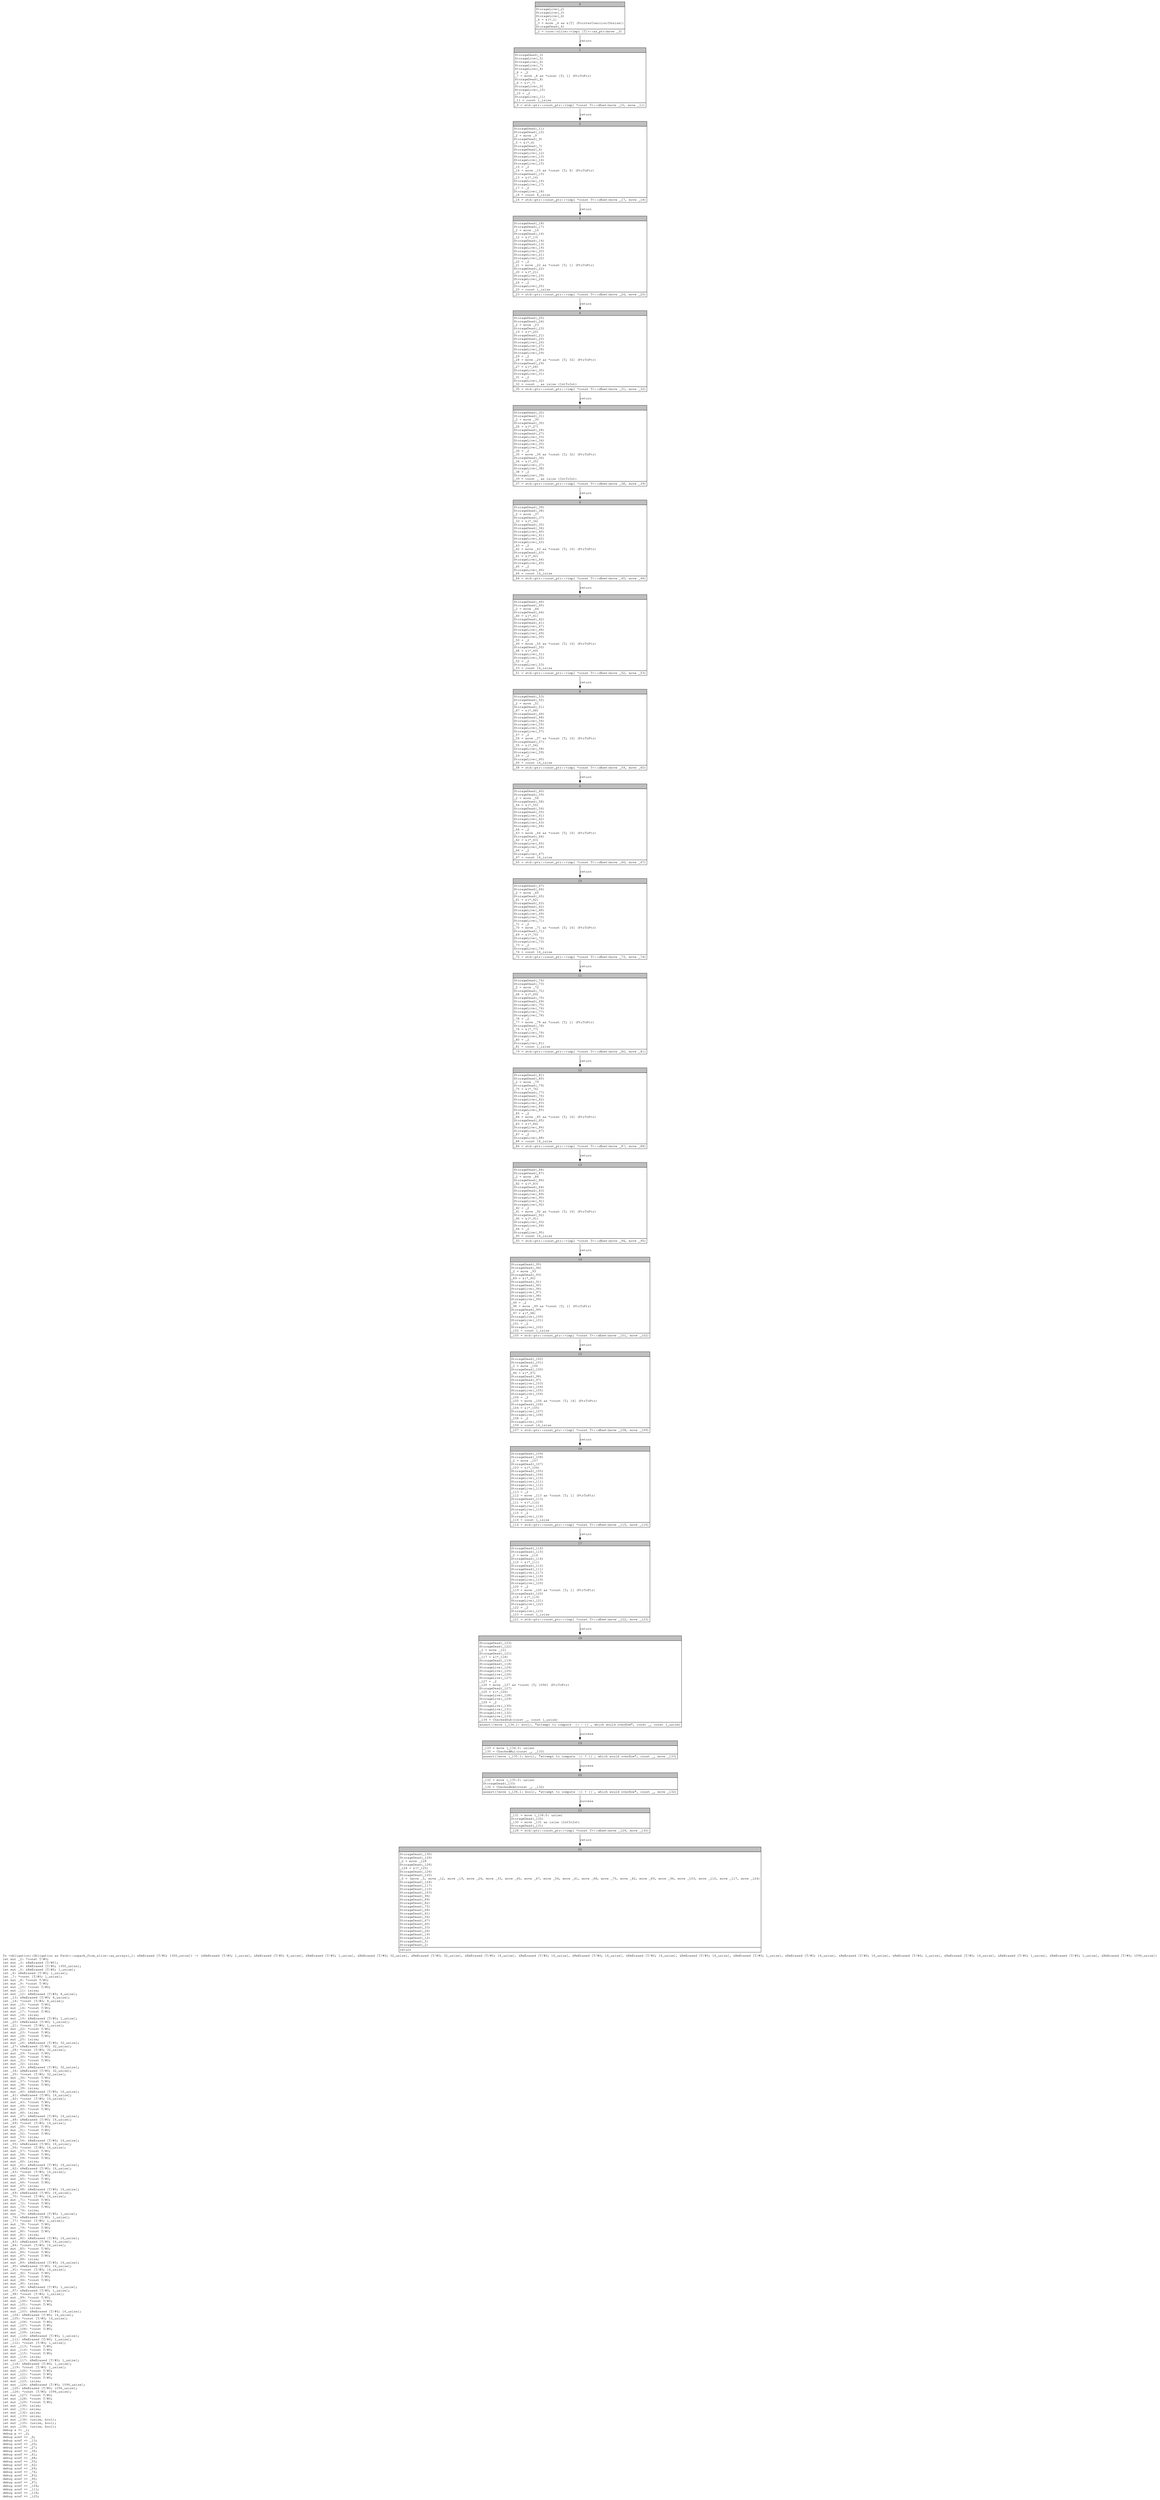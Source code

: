 digraph Mir_0_2111 {
    graph [fontname="Courier, monospace"];
    node [fontname="Courier, monospace"];
    edge [fontname="Courier, monospace"];
    label=<fn &lt;obligation::Obligation as Pack&gt;::unpack_from_slice::as_arrays(_1: &amp;ReErased [T/#0; 1300_usize]) -&gt; (&amp;ReErased [T/#0; 1_usize], &amp;ReErased [T/#0; 8_usize], &amp;ReErased [T/#0; 1_usize], &amp;ReErased [T/#0; 32_usize], &amp;ReErased [T/#0; 32_usize], &amp;ReErased [T/#0; 16_usize], &amp;ReErased [T/#0; 16_usize], &amp;ReErased [T/#0; 16_usize], &amp;ReErased [T/#0; 16_usize], &amp;ReErased [T/#0; 16_usize], &amp;ReErased [T/#0; 1_usize], &amp;ReErased [T/#0; 16_usize], &amp;ReErased [T/#0; 16_usize], &amp;ReErased [T/#0; 1_usize], &amp;ReErased [T/#0; 14_usize], &amp;ReErased [T/#0; 1_usize], &amp;ReErased [T/#0; 1_usize], &amp;ReErased [T/#0; 1096_usize])<br align="left"/>let mut _2: *const T/#0;<br align="left"/>let mut _3: &amp;ReErased [T/#0];<br align="left"/>let mut _4: &amp;ReErased [T/#0; 1300_usize];<br align="left"/>let mut _5: &amp;ReErased [T/#0; 1_usize];<br align="left"/>let _6: &amp;ReErased [T/#0; 1_usize];<br align="left"/>let _7: *const [T/#0; 1_usize];<br align="left"/>let mut _8: *const T/#0;<br align="left"/>let mut _9: *const T/#0;<br align="left"/>let mut _10: *const T/#0;<br align="left"/>let mut _11: isize;<br align="left"/>let mut _12: &amp;ReErased [T/#0; 8_usize];<br align="left"/>let _13: &amp;ReErased [T/#0; 8_usize];<br align="left"/>let _14: *const [T/#0; 8_usize];<br align="left"/>let mut _15: *const T/#0;<br align="left"/>let mut _16: *const T/#0;<br align="left"/>let mut _17: *const T/#0;<br align="left"/>let mut _18: isize;<br align="left"/>let mut _19: &amp;ReErased [T/#0; 1_usize];<br align="left"/>let _20: &amp;ReErased [T/#0; 1_usize];<br align="left"/>let _21: *const [T/#0; 1_usize];<br align="left"/>let mut _22: *const T/#0;<br align="left"/>let mut _23: *const T/#0;<br align="left"/>let mut _24: *const T/#0;<br align="left"/>let mut _25: isize;<br align="left"/>let mut _26: &amp;ReErased [T/#0; 32_usize];<br align="left"/>let _27: &amp;ReErased [T/#0; 32_usize];<br align="left"/>let _28: *const [T/#0; 32_usize];<br align="left"/>let mut _29: *const T/#0;<br align="left"/>let mut _30: *const T/#0;<br align="left"/>let mut _31: *const T/#0;<br align="left"/>let mut _32: isize;<br align="left"/>let mut _33: &amp;ReErased [T/#0; 32_usize];<br align="left"/>let _34: &amp;ReErased [T/#0; 32_usize];<br align="left"/>let _35: *const [T/#0; 32_usize];<br align="left"/>let mut _36: *const T/#0;<br align="left"/>let mut _37: *const T/#0;<br align="left"/>let mut _38: *const T/#0;<br align="left"/>let mut _39: isize;<br align="left"/>let mut _40: &amp;ReErased [T/#0; 16_usize];<br align="left"/>let _41: &amp;ReErased [T/#0; 16_usize];<br align="left"/>let _42: *const [T/#0; 16_usize];<br align="left"/>let mut _43: *const T/#0;<br align="left"/>let mut _44: *const T/#0;<br align="left"/>let mut _45: *const T/#0;<br align="left"/>let mut _46: isize;<br align="left"/>let mut _47: &amp;ReErased [T/#0; 16_usize];<br align="left"/>let _48: &amp;ReErased [T/#0; 16_usize];<br align="left"/>let _49: *const [T/#0; 16_usize];<br align="left"/>let mut _50: *const T/#0;<br align="left"/>let mut _51: *const T/#0;<br align="left"/>let mut _52: *const T/#0;<br align="left"/>let mut _53: isize;<br align="left"/>let mut _54: &amp;ReErased [T/#0; 16_usize];<br align="left"/>let _55: &amp;ReErased [T/#0; 16_usize];<br align="left"/>let _56: *const [T/#0; 16_usize];<br align="left"/>let mut _57: *const T/#0;<br align="left"/>let mut _58: *const T/#0;<br align="left"/>let mut _59: *const T/#0;<br align="left"/>let mut _60: isize;<br align="left"/>let mut _61: &amp;ReErased [T/#0; 16_usize];<br align="left"/>let _62: &amp;ReErased [T/#0; 16_usize];<br align="left"/>let _63: *const [T/#0; 16_usize];<br align="left"/>let mut _64: *const T/#0;<br align="left"/>let mut _65: *const T/#0;<br align="left"/>let mut _66: *const T/#0;<br align="left"/>let mut _67: isize;<br align="left"/>let mut _68: &amp;ReErased [T/#0; 16_usize];<br align="left"/>let _69: &amp;ReErased [T/#0; 16_usize];<br align="left"/>let _70: *const [T/#0; 16_usize];<br align="left"/>let mut _71: *const T/#0;<br align="left"/>let mut _72: *const T/#0;<br align="left"/>let mut _73: *const T/#0;<br align="left"/>let mut _74: isize;<br align="left"/>let mut _75: &amp;ReErased [T/#0; 1_usize];<br align="left"/>let _76: &amp;ReErased [T/#0; 1_usize];<br align="left"/>let _77: *const [T/#0; 1_usize];<br align="left"/>let mut _78: *const T/#0;<br align="left"/>let mut _79: *const T/#0;<br align="left"/>let mut _80: *const T/#0;<br align="left"/>let mut _81: isize;<br align="left"/>let mut _82: &amp;ReErased [T/#0; 16_usize];<br align="left"/>let _83: &amp;ReErased [T/#0; 16_usize];<br align="left"/>let _84: *const [T/#0; 16_usize];<br align="left"/>let mut _85: *const T/#0;<br align="left"/>let mut _86: *const T/#0;<br align="left"/>let mut _87: *const T/#0;<br align="left"/>let mut _88: isize;<br align="left"/>let mut _89: &amp;ReErased [T/#0; 16_usize];<br align="left"/>let _90: &amp;ReErased [T/#0; 16_usize];<br align="left"/>let _91: *const [T/#0; 16_usize];<br align="left"/>let mut _92: *const T/#0;<br align="left"/>let mut _93: *const T/#0;<br align="left"/>let mut _94: *const T/#0;<br align="left"/>let mut _95: isize;<br align="left"/>let mut _96: &amp;ReErased [T/#0; 1_usize];<br align="left"/>let _97: &amp;ReErased [T/#0; 1_usize];<br align="left"/>let _98: *const [T/#0; 1_usize];<br align="left"/>let mut _99: *const T/#0;<br align="left"/>let mut _100: *const T/#0;<br align="left"/>let mut _101: *const T/#0;<br align="left"/>let mut _102: isize;<br align="left"/>let mut _103: &amp;ReErased [T/#0; 14_usize];<br align="left"/>let _104: &amp;ReErased [T/#0; 14_usize];<br align="left"/>let _105: *const [T/#0; 14_usize];<br align="left"/>let mut _106: *const T/#0;<br align="left"/>let mut _107: *const T/#0;<br align="left"/>let mut _108: *const T/#0;<br align="left"/>let mut _109: isize;<br align="left"/>let mut _110: &amp;ReErased [T/#0; 1_usize];<br align="left"/>let _111: &amp;ReErased [T/#0; 1_usize];<br align="left"/>let _112: *const [T/#0; 1_usize];<br align="left"/>let mut _113: *const T/#0;<br align="left"/>let mut _114: *const T/#0;<br align="left"/>let mut _115: *const T/#0;<br align="left"/>let mut _116: isize;<br align="left"/>let mut _117: &amp;ReErased [T/#0; 1_usize];<br align="left"/>let _118: &amp;ReErased [T/#0; 1_usize];<br align="left"/>let _119: *const [T/#0; 1_usize];<br align="left"/>let mut _120: *const T/#0;<br align="left"/>let mut _121: *const T/#0;<br align="left"/>let mut _122: *const T/#0;<br align="left"/>let mut _123: isize;<br align="left"/>let mut _124: &amp;ReErased [T/#0; 1096_usize];<br align="left"/>let _125: &amp;ReErased [T/#0; 1096_usize];<br align="left"/>let _126: *const [T/#0; 1096_usize];<br align="left"/>let mut _127: *const T/#0;<br align="left"/>let mut _128: *const T/#0;<br align="left"/>let mut _129: *const T/#0;<br align="left"/>let mut _130: isize;<br align="left"/>let mut _131: usize;<br align="left"/>let mut _132: usize;<br align="left"/>let mut _133: usize;<br align="left"/>let mut _134: (usize, bool);<br align="left"/>let mut _135: (usize, bool);<br align="left"/>let mut _136: (usize, bool);<br align="left"/>debug a =&gt; _1;<br align="left"/>debug p =&gt; _2;<br align="left"/>debug aref =&gt; _6;<br align="left"/>debug aref =&gt; _13;<br align="left"/>debug aref =&gt; _20;<br align="left"/>debug aref =&gt; _27;<br align="left"/>debug aref =&gt; _34;<br align="left"/>debug aref =&gt; _41;<br align="left"/>debug aref =&gt; _48;<br align="left"/>debug aref =&gt; _55;<br align="left"/>debug aref =&gt; _62;<br align="left"/>debug aref =&gt; _69;<br align="left"/>debug aref =&gt; _76;<br align="left"/>debug aref =&gt; _83;<br align="left"/>debug aref =&gt; _90;<br align="left"/>debug aref =&gt; _97;<br align="left"/>debug aref =&gt; _104;<br align="left"/>debug aref =&gt; _111;<br align="left"/>debug aref =&gt; _118;<br align="left"/>debug aref =&gt; _125;<br align="left"/>>;
    bb0__0_2111 [shape="none", label=<<table border="0" cellborder="1" cellspacing="0"><tr><td bgcolor="gray" align="center" colspan="1">0</td></tr><tr><td align="left" balign="left">StorageLive(_2)<br/>StorageLive(_3)<br/>StorageLive(_4)<br/>_4 = &amp;(*_1)<br/>_3 = move _4 as &amp;[T] (PointerCoercion(Unsize))<br/>StorageDead(_4)<br/></td></tr><tr><td align="left">_2 = core::slice::&lt;impl [T]&gt;::as_ptr(move _3)</td></tr></table>>];
    bb1__0_2111 [shape="none", label=<<table border="0" cellborder="1" cellspacing="0"><tr><td bgcolor="gray" align="center" colspan="1">1</td></tr><tr><td align="left" balign="left">StorageDead(_3)<br/>StorageLive(_5)<br/>StorageLive(_6)<br/>StorageLive(_7)<br/>StorageLive(_8)<br/>_8 = _2<br/>_7 = move _8 as *const [T; 1] (PtrToPtr)<br/>StorageDead(_8)<br/>_6 = &amp;(*_7)<br/>StorageLive(_9)<br/>StorageLive(_10)<br/>_10 = _2<br/>StorageLive(_11)<br/>_11 = const 1_isize<br/></td></tr><tr><td align="left">_9 = std::ptr::const_ptr::&lt;impl *const T&gt;::offset(move _10, move _11)</td></tr></table>>];
    bb2__0_2111 [shape="none", label=<<table border="0" cellborder="1" cellspacing="0"><tr><td bgcolor="gray" align="center" colspan="1">2</td></tr><tr><td align="left" balign="left">StorageDead(_11)<br/>StorageDead(_10)<br/>_2 = move _9<br/>StorageDead(_9)<br/>_5 = &amp;(*_6)<br/>StorageDead(_7)<br/>StorageDead(_6)<br/>StorageLive(_12)<br/>StorageLive(_13)<br/>StorageLive(_14)<br/>StorageLive(_15)<br/>_15 = _2<br/>_14 = move _15 as *const [T; 8] (PtrToPtr)<br/>StorageDead(_15)<br/>_13 = &amp;(*_14)<br/>StorageLive(_16)<br/>StorageLive(_17)<br/>_17 = _2<br/>StorageLive(_18)<br/>_18 = const 8_isize<br/></td></tr><tr><td align="left">_16 = std::ptr::const_ptr::&lt;impl *const T&gt;::offset(move _17, move _18)</td></tr></table>>];
    bb3__0_2111 [shape="none", label=<<table border="0" cellborder="1" cellspacing="0"><tr><td bgcolor="gray" align="center" colspan="1">3</td></tr><tr><td align="left" balign="left">StorageDead(_18)<br/>StorageDead(_17)<br/>_2 = move _16<br/>StorageDead(_16)<br/>_12 = &amp;(*_13)<br/>StorageDead(_14)<br/>StorageDead(_13)<br/>StorageLive(_19)<br/>StorageLive(_20)<br/>StorageLive(_21)<br/>StorageLive(_22)<br/>_22 = _2<br/>_21 = move _22 as *const [T; 1] (PtrToPtr)<br/>StorageDead(_22)<br/>_20 = &amp;(*_21)<br/>StorageLive(_23)<br/>StorageLive(_24)<br/>_24 = _2<br/>StorageLive(_25)<br/>_25 = const 1_isize<br/></td></tr><tr><td align="left">_23 = std::ptr::const_ptr::&lt;impl *const T&gt;::offset(move _24, move _25)</td></tr></table>>];
    bb4__0_2111 [shape="none", label=<<table border="0" cellborder="1" cellspacing="0"><tr><td bgcolor="gray" align="center" colspan="1">4</td></tr><tr><td align="left" balign="left">StorageDead(_25)<br/>StorageDead(_24)<br/>_2 = move _23<br/>StorageDead(_23)<br/>_19 = &amp;(*_20)<br/>StorageDead(_21)<br/>StorageDead(_20)<br/>StorageLive(_26)<br/>StorageLive(_27)<br/>StorageLive(_28)<br/>StorageLive(_29)<br/>_29 = _2<br/>_28 = move _29 as *const [T; 32] (PtrToPtr)<br/>StorageDead(_29)<br/>_27 = &amp;(*_28)<br/>StorageLive(_30)<br/>StorageLive(_31)<br/>_31 = _2<br/>StorageLive(_32)<br/>_32 = const _ as isize (IntToInt)<br/></td></tr><tr><td align="left">_30 = std::ptr::const_ptr::&lt;impl *const T&gt;::offset(move _31, move _32)</td></tr></table>>];
    bb5__0_2111 [shape="none", label=<<table border="0" cellborder="1" cellspacing="0"><tr><td bgcolor="gray" align="center" colspan="1">5</td></tr><tr><td align="left" balign="left">StorageDead(_32)<br/>StorageDead(_31)<br/>_2 = move _30<br/>StorageDead(_30)<br/>_26 = &amp;(*_27)<br/>StorageDead(_28)<br/>StorageDead(_27)<br/>StorageLive(_33)<br/>StorageLive(_34)<br/>StorageLive(_35)<br/>StorageLive(_36)<br/>_36 = _2<br/>_35 = move _36 as *const [T; 32] (PtrToPtr)<br/>StorageDead(_36)<br/>_34 = &amp;(*_35)<br/>StorageLive(_37)<br/>StorageLive(_38)<br/>_38 = _2<br/>StorageLive(_39)<br/>_39 = const _ as isize (IntToInt)<br/></td></tr><tr><td align="left">_37 = std::ptr::const_ptr::&lt;impl *const T&gt;::offset(move _38, move _39)</td></tr></table>>];
    bb6__0_2111 [shape="none", label=<<table border="0" cellborder="1" cellspacing="0"><tr><td bgcolor="gray" align="center" colspan="1">6</td></tr><tr><td align="left" balign="left">StorageDead(_39)<br/>StorageDead(_38)<br/>_2 = move _37<br/>StorageDead(_37)<br/>_33 = &amp;(*_34)<br/>StorageDead(_35)<br/>StorageDead(_34)<br/>StorageLive(_40)<br/>StorageLive(_41)<br/>StorageLive(_42)<br/>StorageLive(_43)<br/>_43 = _2<br/>_42 = move _43 as *const [T; 16] (PtrToPtr)<br/>StorageDead(_43)<br/>_41 = &amp;(*_42)<br/>StorageLive(_44)<br/>StorageLive(_45)<br/>_45 = _2<br/>StorageLive(_46)<br/>_46 = const 16_isize<br/></td></tr><tr><td align="left">_44 = std::ptr::const_ptr::&lt;impl *const T&gt;::offset(move _45, move _46)</td></tr></table>>];
    bb7__0_2111 [shape="none", label=<<table border="0" cellborder="1" cellspacing="0"><tr><td bgcolor="gray" align="center" colspan="1">7</td></tr><tr><td align="left" balign="left">StorageDead(_46)<br/>StorageDead(_45)<br/>_2 = move _44<br/>StorageDead(_44)<br/>_40 = &amp;(*_41)<br/>StorageDead(_42)<br/>StorageDead(_41)<br/>StorageLive(_47)<br/>StorageLive(_48)<br/>StorageLive(_49)<br/>StorageLive(_50)<br/>_50 = _2<br/>_49 = move _50 as *const [T; 16] (PtrToPtr)<br/>StorageDead(_50)<br/>_48 = &amp;(*_49)<br/>StorageLive(_51)<br/>StorageLive(_52)<br/>_52 = _2<br/>StorageLive(_53)<br/>_53 = const 16_isize<br/></td></tr><tr><td align="left">_51 = std::ptr::const_ptr::&lt;impl *const T&gt;::offset(move _52, move _53)</td></tr></table>>];
    bb8__0_2111 [shape="none", label=<<table border="0" cellborder="1" cellspacing="0"><tr><td bgcolor="gray" align="center" colspan="1">8</td></tr><tr><td align="left" balign="left">StorageDead(_53)<br/>StorageDead(_52)<br/>_2 = move _51<br/>StorageDead(_51)<br/>_47 = &amp;(*_48)<br/>StorageDead(_49)<br/>StorageDead(_48)<br/>StorageLive(_54)<br/>StorageLive(_55)<br/>StorageLive(_56)<br/>StorageLive(_57)<br/>_57 = _2<br/>_56 = move _57 as *const [T; 16] (PtrToPtr)<br/>StorageDead(_57)<br/>_55 = &amp;(*_56)<br/>StorageLive(_58)<br/>StorageLive(_59)<br/>_59 = _2<br/>StorageLive(_60)<br/>_60 = const 16_isize<br/></td></tr><tr><td align="left">_58 = std::ptr::const_ptr::&lt;impl *const T&gt;::offset(move _59, move _60)</td></tr></table>>];
    bb9__0_2111 [shape="none", label=<<table border="0" cellborder="1" cellspacing="0"><tr><td bgcolor="gray" align="center" colspan="1">9</td></tr><tr><td align="left" balign="left">StorageDead(_60)<br/>StorageDead(_59)<br/>_2 = move _58<br/>StorageDead(_58)<br/>_54 = &amp;(*_55)<br/>StorageDead(_56)<br/>StorageDead(_55)<br/>StorageLive(_61)<br/>StorageLive(_62)<br/>StorageLive(_63)<br/>StorageLive(_64)<br/>_64 = _2<br/>_63 = move _64 as *const [T; 16] (PtrToPtr)<br/>StorageDead(_64)<br/>_62 = &amp;(*_63)<br/>StorageLive(_65)<br/>StorageLive(_66)<br/>_66 = _2<br/>StorageLive(_67)<br/>_67 = const 16_isize<br/></td></tr><tr><td align="left">_65 = std::ptr::const_ptr::&lt;impl *const T&gt;::offset(move _66, move _67)</td></tr></table>>];
    bb10__0_2111 [shape="none", label=<<table border="0" cellborder="1" cellspacing="0"><tr><td bgcolor="gray" align="center" colspan="1">10</td></tr><tr><td align="left" balign="left">StorageDead(_67)<br/>StorageDead(_66)<br/>_2 = move _65<br/>StorageDead(_65)<br/>_61 = &amp;(*_62)<br/>StorageDead(_63)<br/>StorageDead(_62)<br/>StorageLive(_68)<br/>StorageLive(_69)<br/>StorageLive(_70)<br/>StorageLive(_71)<br/>_71 = _2<br/>_70 = move _71 as *const [T; 16] (PtrToPtr)<br/>StorageDead(_71)<br/>_69 = &amp;(*_70)<br/>StorageLive(_72)<br/>StorageLive(_73)<br/>_73 = _2<br/>StorageLive(_74)<br/>_74 = const 16_isize<br/></td></tr><tr><td align="left">_72 = std::ptr::const_ptr::&lt;impl *const T&gt;::offset(move _73, move _74)</td></tr></table>>];
    bb11__0_2111 [shape="none", label=<<table border="0" cellborder="1" cellspacing="0"><tr><td bgcolor="gray" align="center" colspan="1">11</td></tr><tr><td align="left" balign="left">StorageDead(_74)<br/>StorageDead(_73)<br/>_2 = move _72<br/>StorageDead(_72)<br/>_68 = &amp;(*_69)<br/>StorageDead(_70)<br/>StorageDead(_69)<br/>StorageLive(_75)<br/>StorageLive(_76)<br/>StorageLive(_77)<br/>StorageLive(_78)<br/>_78 = _2<br/>_77 = move _78 as *const [T; 1] (PtrToPtr)<br/>StorageDead(_78)<br/>_76 = &amp;(*_77)<br/>StorageLive(_79)<br/>StorageLive(_80)<br/>_80 = _2<br/>StorageLive(_81)<br/>_81 = const 1_isize<br/></td></tr><tr><td align="left">_79 = std::ptr::const_ptr::&lt;impl *const T&gt;::offset(move _80, move _81)</td></tr></table>>];
    bb12__0_2111 [shape="none", label=<<table border="0" cellborder="1" cellspacing="0"><tr><td bgcolor="gray" align="center" colspan="1">12</td></tr><tr><td align="left" balign="left">StorageDead(_81)<br/>StorageDead(_80)<br/>_2 = move _79<br/>StorageDead(_79)<br/>_75 = &amp;(*_76)<br/>StorageDead(_77)<br/>StorageDead(_76)<br/>StorageLive(_82)<br/>StorageLive(_83)<br/>StorageLive(_84)<br/>StorageLive(_85)<br/>_85 = _2<br/>_84 = move _85 as *const [T; 16] (PtrToPtr)<br/>StorageDead(_85)<br/>_83 = &amp;(*_84)<br/>StorageLive(_86)<br/>StorageLive(_87)<br/>_87 = _2<br/>StorageLive(_88)<br/>_88 = const 16_isize<br/></td></tr><tr><td align="left">_86 = std::ptr::const_ptr::&lt;impl *const T&gt;::offset(move _87, move _88)</td></tr></table>>];
    bb13__0_2111 [shape="none", label=<<table border="0" cellborder="1" cellspacing="0"><tr><td bgcolor="gray" align="center" colspan="1">13</td></tr><tr><td align="left" balign="left">StorageDead(_88)<br/>StorageDead(_87)<br/>_2 = move _86<br/>StorageDead(_86)<br/>_82 = &amp;(*_83)<br/>StorageDead(_84)<br/>StorageDead(_83)<br/>StorageLive(_89)<br/>StorageLive(_90)<br/>StorageLive(_91)<br/>StorageLive(_92)<br/>_92 = _2<br/>_91 = move _92 as *const [T; 16] (PtrToPtr)<br/>StorageDead(_92)<br/>_90 = &amp;(*_91)<br/>StorageLive(_93)<br/>StorageLive(_94)<br/>_94 = _2<br/>StorageLive(_95)<br/>_95 = const 16_isize<br/></td></tr><tr><td align="left">_93 = std::ptr::const_ptr::&lt;impl *const T&gt;::offset(move _94, move _95)</td></tr></table>>];
    bb14__0_2111 [shape="none", label=<<table border="0" cellborder="1" cellspacing="0"><tr><td bgcolor="gray" align="center" colspan="1">14</td></tr><tr><td align="left" balign="left">StorageDead(_95)<br/>StorageDead(_94)<br/>_2 = move _93<br/>StorageDead(_93)<br/>_89 = &amp;(*_90)<br/>StorageDead(_91)<br/>StorageDead(_90)<br/>StorageLive(_96)<br/>StorageLive(_97)<br/>StorageLive(_98)<br/>StorageLive(_99)<br/>_99 = _2<br/>_98 = move _99 as *const [T; 1] (PtrToPtr)<br/>StorageDead(_99)<br/>_97 = &amp;(*_98)<br/>StorageLive(_100)<br/>StorageLive(_101)<br/>_101 = _2<br/>StorageLive(_102)<br/>_102 = const 1_isize<br/></td></tr><tr><td align="left">_100 = std::ptr::const_ptr::&lt;impl *const T&gt;::offset(move _101, move _102)</td></tr></table>>];
    bb15__0_2111 [shape="none", label=<<table border="0" cellborder="1" cellspacing="0"><tr><td bgcolor="gray" align="center" colspan="1">15</td></tr><tr><td align="left" balign="left">StorageDead(_102)<br/>StorageDead(_101)<br/>_2 = move _100<br/>StorageDead(_100)<br/>_96 = &amp;(*_97)<br/>StorageDead(_98)<br/>StorageDead(_97)<br/>StorageLive(_103)<br/>StorageLive(_104)<br/>StorageLive(_105)<br/>StorageLive(_106)<br/>_106 = _2<br/>_105 = move _106 as *const [T; 14] (PtrToPtr)<br/>StorageDead(_106)<br/>_104 = &amp;(*_105)<br/>StorageLive(_107)<br/>StorageLive(_108)<br/>_108 = _2<br/>StorageLive(_109)<br/>_109 = const 14_isize<br/></td></tr><tr><td align="left">_107 = std::ptr::const_ptr::&lt;impl *const T&gt;::offset(move _108, move _109)</td></tr></table>>];
    bb16__0_2111 [shape="none", label=<<table border="0" cellborder="1" cellspacing="0"><tr><td bgcolor="gray" align="center" colspan="1">16</td></tr><tr><td align="left" balign="left">StorageDead(_109)<br/>StorageDead(_108)<br/>_2 = move _107<br/>StorageDead(_107)<br/>_103 = &amp;(*_104)<br/>StorageDead(_105)<br/>StorageDead(_104)<br/>StorageLive(_110)<br/>StorageLive(_111)<br/>StorageLive(_112)<br/>StorageLive(_113)<br/>_113 = _2<br/>_112 = move _113 as *const [T; 1] (PtrToPtr)<br/>StorageDead(_113)<br/>_111 = &amp;(*_112)<br/>StorageLive(_114)<br/>StorageLive(_115)<br/>_115 = _2<br/>StorageLive(_116)<br/>_116 = const 1_isize<br/></td></tr><tr><td align="left">_114 = std::ptr::const_ptr::&lt;impl *const T&gt;::offset(move _115, move _116)</td></tr></table>>];
    bb17__0_2111 [shape="none", label=<<table border="0" cellborder="1" cellspacing="0"><tr><td bgcolor="gray" align="center" colspan="1">17</td></tr><tr><td align="left" balign="left">StorageDead(_116)<br/>StorageDead(_115)<br/>_2 = move _114<br/>StorageDead(_114)<br/>_110 = &amp;(*_111)<br/>StorageDead(_112)<br/>StorageDead(_111)<br/>StorageLive(_117)<br/>StorageLive(_118)<br/>StorageLive(_119)<br/>StorageLive(_120)<br/>_120 = _2<br/>_119 = move _120 as *const [T; 1] (PtrToPtr)<br/>StorageDead(_120)<br/>_118 = &amp;(*_119)<br/>StorageLive(_121)<br/>StorageLive(_122)<br/>_122 = _2<br/>StorageLive(_123)<br/>_123 = const 1_isize<br/></td></tr><tr><td align="left">_121 = std::ptr::const_ptr::&lt;impl *const T&gt;::offset(move _122, move _123)</td></tr></table>>];
    bb18__0_2111 [shape="none", label=<<table border="0" cellborder="1" cellspacing="0"><tr><td bgcolor="gray" align="center" colspan="1">18</td></tr><tr><td align="left" balign="left">StorageDead(_123)<br/>StorageDead(_122)<br/>_2 = move _121<br/>StorageDead(_121)<br/>_117 = &amp;(*_118)<br/>StorageDead(_119)<br/>StorageDead(_118)<br/>StorageLive(_124)<br/>StorageLive(_125)<br/>StorageLive(_126)<br/>StorageLive(_127)<br/>_127 = _2<br/>_126 = move _127 as *const [T; 1096] (PtrToPtr)<br/>StorageDead(_127)<br/>_125 = &amp;(*_126)<br/>StorageLive(_128)<br/>StorageLive(_129)<br/>_129 = _2<br/>StorageLive(_130)<br/>StorageLive(_131)<br/>StorageLive(_132)<br/>StorageLive(_133)<br/>_134 = CheckedSub(const _, const 1_usize)<br/></td></tr><tr><td align="left">assert(!move (_134.1: bool), &quot;attempt to compute `{} - {}`, which would overflow&quot;, const _, const 1_usize)</td></tr></table>>];
    bb19__0_2111 [shape="none", label=<<table border="0" cellborder="1" cellspacing="0"><tr><td bgcolor="gray" align="center" colspan="1">19</td></tr><tr><td align="left" balign="left">_133 = move (_134.0: usize)<br/>_135 = CheckedMul(const _, _133)<br/></td></tr><tr><td align="left">assert(!move (_135.1: bool), &quot;attempt to compute `{} * {}`, which would overflow&quot;, const _, move _133)</td></tr></table>>];
    bb20__0_2111 [shape="none", label=<<table border="0" cellborder="1" cellspacing="0"><tr><td bgcolor="gray" align="center" colspan="1">20</td></tr><tr><td align="left" balign="left">_132 = move (_135.0: usize)<br/>StorageDead(_133)<br/>_136 = CheckedAdd(const _, _132)<br/></td></tr><tr><td align="left">assert(!move (_136.1: bool), &quot;attempt to compute `{} + {}`, which would overflow&quot;, const _, move _132)</td></tr></table>>];
    bb21__0_2111 [shape="none", label=<<table border="0" cellborder="1" cellspacing="0"><tr><td bgcolor="gray" align="center" colspan="1">21</td></tr><tr><td align="left" balign="left">_131 = move (_136.0: usize)<br/>StorageDead(_132)<br/>_130 = move _131 as isize (IntToInt)<br/>StorageDead(_131)<br/></td></tr><tr><td align="left">_128 = std::ptr::const_ptr::&lt;impl *const T&gt;::offset(move _129, move _130)</td></tr></table>>];
    bb22__0_2111 [shape="none", label=<<table border="0" cellborder="1" cellspacing="0"><tr><td bgcolor="gray" align="center" colspan="1">22</td></tr><tr><td align="left" balign="left">StorageDead(_130)<br/>StorageDead(_129)<br/>_2 = move _128<br/>StorageDead(_128)<br/>_124 = &amp;(*_125)<br/>StorageDead(_126)<br/>StorageDead(_125)<br/>_0 = (move _5, move _12, move _19, move _26, move _33, move _40, move _47, move _54, move _61, move _68, move _75, move _82, move _89, move _96, move _103, move _110, move _117, move _124)<br/>StorageDead(_124)<br/>StorageDead(_117)<br/>StorageDead(_110)<br/>StorageDead(_103)<br/>StorageDead(_96)<br/>StorageDead(_89)<br/>StorageDead(_82)<br/>StorageDead(_75)<br/>StorageDead(_68)<br/>StorageDead(_61)<br/>StorageDead(_54)<br/>StorageDead(_47)<br/>StorageDead(_40)<br/>StorageDead(_33)<br/>StorageDead(_26)<br/>StorageDead(_19)<br/>StorageDead(_12)<br/>StorageDead(_5)<br/>StorageDead(_2)<br/></td></tr><tr><td align="left">return</td></tr></table>>];
    bb0__0_2111 -> bb1__0_2111 [label="return"];
    bb1__0_2111 -> bb2__0_2111 [label="return"];
    bb2__0_2111 -> bb3__0_2111 [label="return"];
    bb3__0_2111 -> bb4__0_2111 [label="return"];
    bb4__0_2111 -> bb5__0_2111 [label="return"];
    bb5__0_2111 -> bb6__0_2111 [label="return"];
    bb6__0_2111 -> bb7__0_2111 [label="return"];
    bb7__0_2111 -> bb8__0_2111 [label="return"];
    bb8__0_2111 -> bb9__0_2111 [label="return"];
    bb9__0_2111 -> bb10__0_2111 [label="return"];
    bb10__0_2111 -> bb11__0_2111 [label="return"];
    bb11__0_2111 -> bb12__0_2111 [label="return"];
    bb12__0_2111 -> bb13__0_2111 [label="return"];
    bb13__0_2111 -> bb14__0_2111 [label="return"];
    bb14__0_2111 -> bb15__0_2111 [label="return"];
    bb15__0_2111 -> bb16__0_2111 [label="return"];
    bb16__0_2111 -> bb17__0_2111 [label="return"];
    bb17__0_2111 -> bb18__0_2111 [label="return"];
    bb18__0_2111 -> bb19__0_2111 [label="success"];
    bb19__0_2111 -> bb20__0_2111 [label="success"];
    bb20__0_2111 -> bb21__0_2111 [label="success"];
    bb21__0_2111 -> bb22__0_2111 [label="return"];
}
